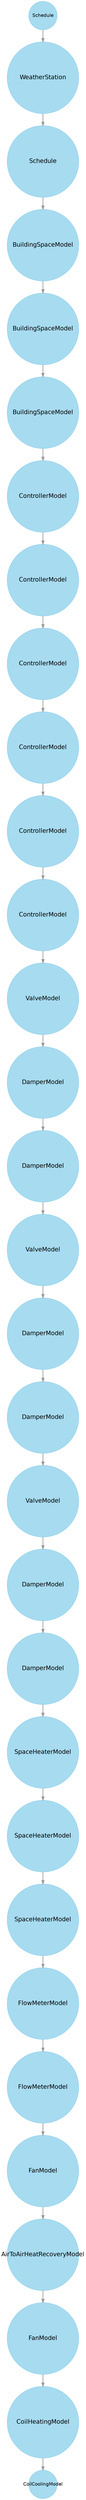 digraph  {
node [color="#23a6db66", colorscheme=oranges9, fixedsize=shape, fontname=Helvetica, fontsize=10, margin=0, shape=circle, style=filled, width=0.8];
edge [color="#999999", fontcolor="#999999", fontname=Helvetica, fontsize=10, minlen=1, penwidth=2, weight=3];
9 [fontsize="14.0", label=Schedule, width="1.2"];
7 [fontsize="18.0", label=WeatherStation, width="3.0"];
8 [fontsize="18.0", label=Schedule, width="3.0"];
23 [fontsize="18.0", label=BuildingSpaceModel, width="3.0"];
30 [fontsize="18.0", label=BuildingSpaceModel, width="3.0"];
37 [fontsize="18.0", label=BuildingSpaceModel, width="3.0"];
19 [fontsize="18.0", label=ControllerModel, width="3.0"];
20 [fontsize="18.0", label=ControllerModel, width="3.0"];
26 [fontsize="18.0", label=ControllerModel, width="3.0"];
27 [fontsize="18.0", label=ControllerModel, width="3.0"];
33 [fontsize="18.0", label=ControllerModel, width="3.0"];
34 [fontsize="18.0", label=ControllerModel, width="3.0"];
18 [fontsize="18.0", label=ValveModel, width="3.0"];
21 [fontsize="18.0", label=DamperModel, width="3.0"];
22 [fontsize="18.0", label=DamperModel, width="3.0"];
25 [fontsize="18.0", label=ValveModel, width="3.0"];
28 [fontsize="18.0", label=DamperModel, width="3.0"];
29 [fontsize="18.0", label=DamperModel, width="3.0"];
32 [fontsize="18.0", label=ValveModel, width="3.0"];
35 [fontsize="18.0", label=DamperModel, width="3.0"];
36 [fontsize="18.0", label=DamperModel, width="3.0"];
17 [fontsize="18.0", label=SpaceHeaterModel, width="3.0"];
24 [fontsize="18.0", label=SpaceHeaterModel, width="3.0"];
31 [fontsize="18.0", label=SpaceHeaterModel, width="3.0"];
15 [fontsize="18.0", label=FlowMeterModel, width="3.0"];
16 [fontsize="18.0", label=FlowMeterModel, width="3.0"];
13 [fontsize="18.0", label=FanModel, width="3.0"];
10 [fontsize="18.0", label=AirToAirHeatRecoveryModel, width="3.0"];
14 [fontsize="18.0", label=FanModel, width="3.0"];
11 [fontsize="18.0", label=CoilHeatingModel, width="3.0"];
12 [fontsize="14.0", label=CoilCoolingModel, width="1.2"];
9 -> 7  [key=0];
7 -> 8  [key=0];
8 -> 23  [key=0];
23 -> 30  [key=0];
30 -> 37  [key=0];
37 -> 19  [key=0];
19 -> 20  [key=0];
20 -> 26  [key=0];
26 -> 27  [key=0];
27 -> 33  [key=0];
33 -> 34  [key=0];
34 -> 18  [key=0];
18 -> 21  [key=0];
21 -> 22  [key=0];
22 -> 25  [key=0];
25 -> 28  [key=0];
28 -> 29  [key=0];
29 -> 32  [key=0];
32 -> 35  [key=0];
35 -> 36  [key=0];
36 -> 17  [key=0];
17 -> 24  [key=0];
24 -> 31  [key=0];
31 -> 15  [key=0];
15 -> 16  [key=0];
16 -> 13  [key=0];
13 -> 10  [key=0];
10 -> 14  [key=0];
14 -> 11  [key=0];
11 -> 12  [key=0];
}
